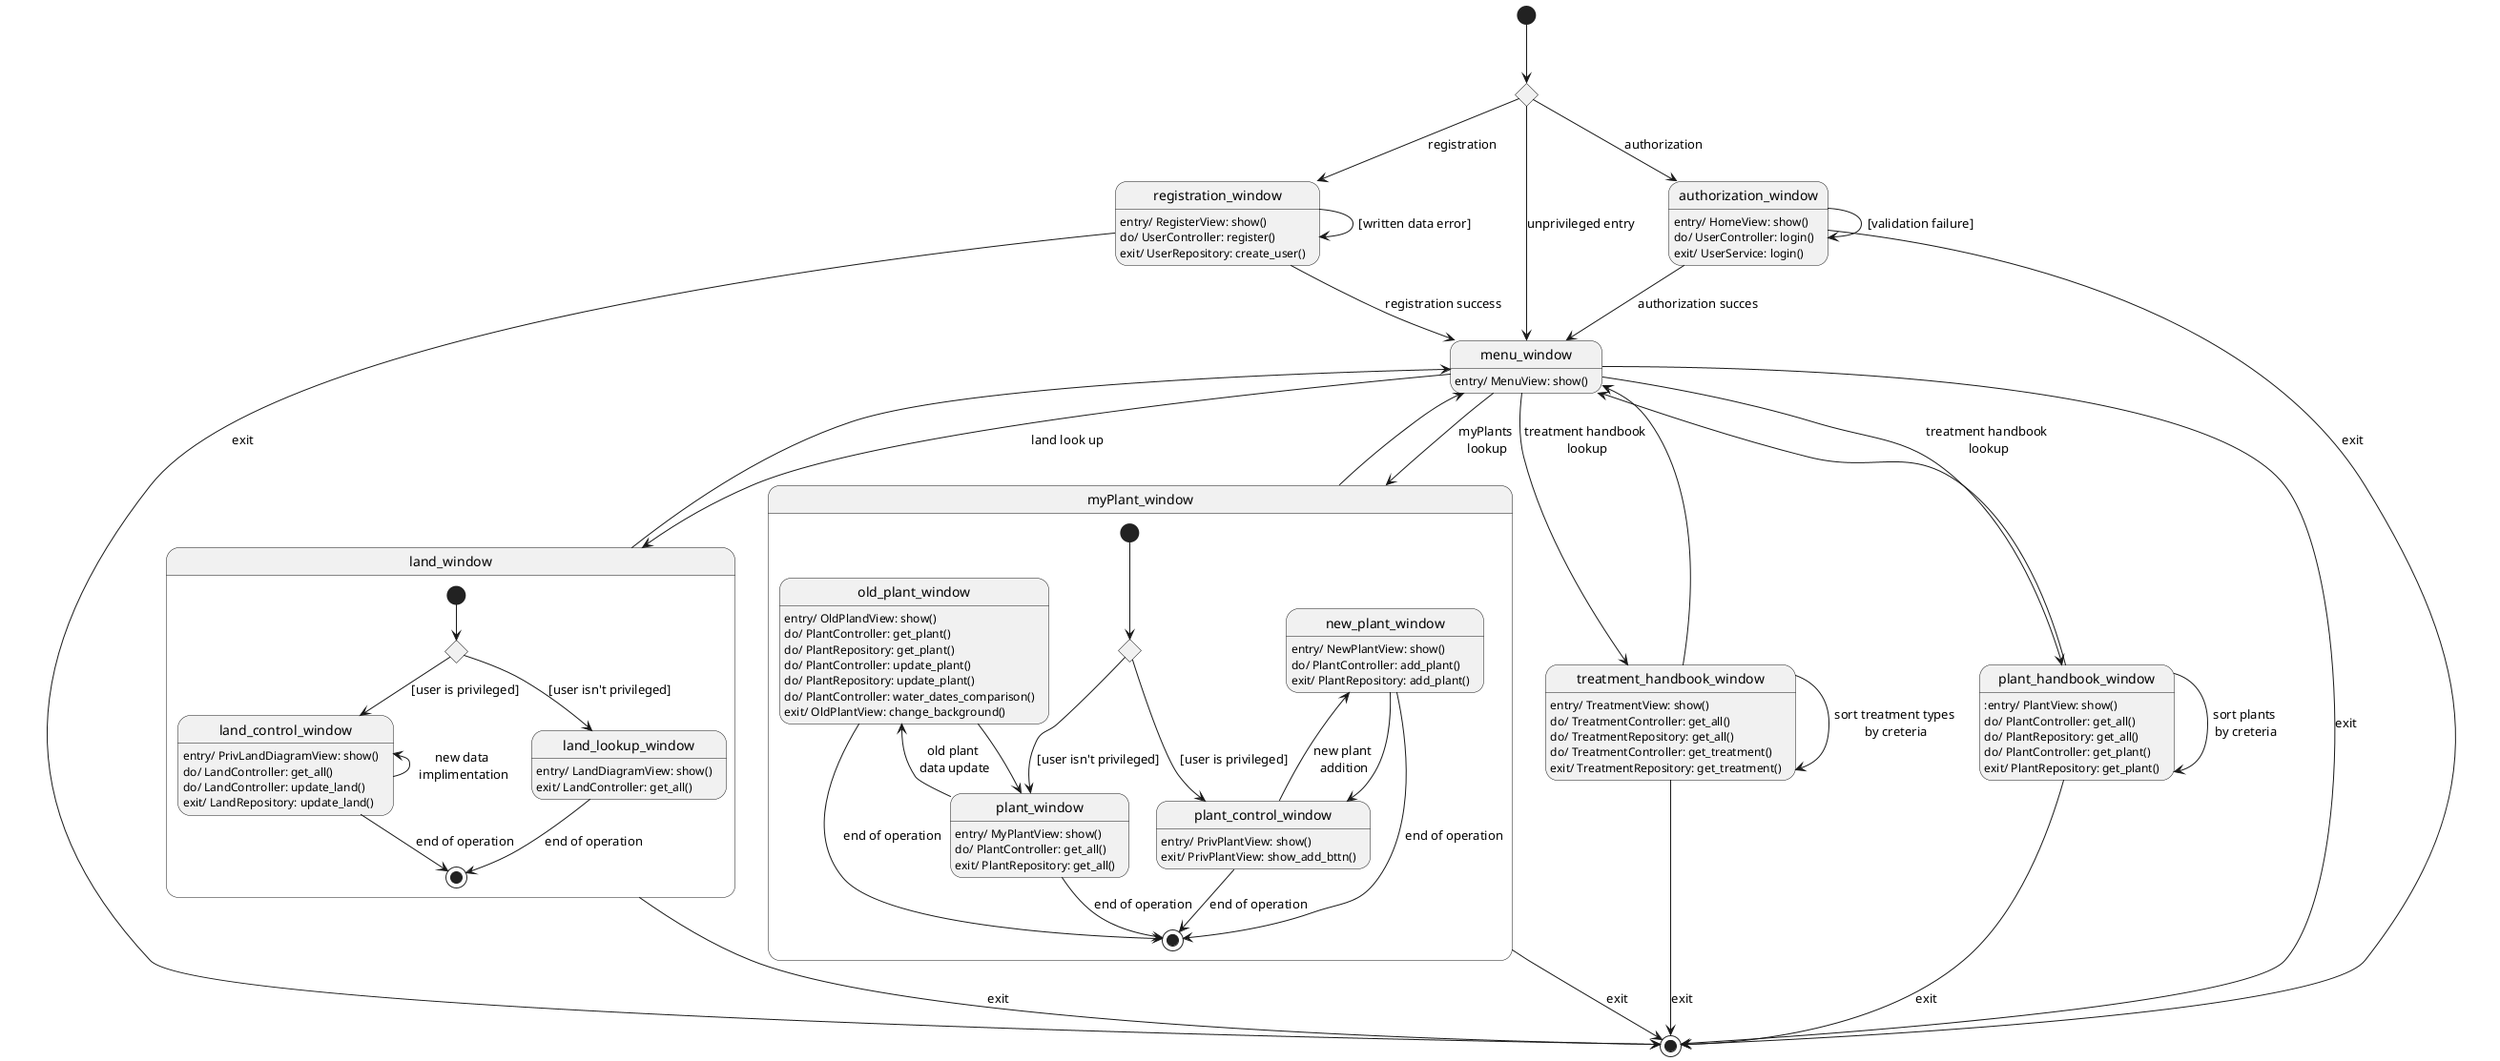 @startuml
state c <<choice>>
[*] --> c
c --> registration_window: registration
c --> authorization_window: authorization
c --> menu_window: unprivileged entry
authorization_window: entry/ HomeView: show()
authorization_window: do/ UserController: login()
authorization_window: exit/ UserService: login()
registration_window: entry/ RegisterView: show()
registration_window: do/ UserController: register()
registration_window: exit/ UserRepository: create_user()
registration_window --> registration_window: [written data error]
authorization_window --> authorization_window: [validation failure]
menu_window: entry/ MenuView: show()
registration_window --> menu_window: registration success 
authorization_window --> menu_window: authorization succes
authorization_window -->[*]: exit
registration_window -->[*]: exit
menu_window -->[*]: exit
treatment_handbook_window:entry/ TreatmentView: show()
treatment_handbook_window: do/ TreatmentController: get_all()
treatment_handbook_window: do/ TreatmentRepository: get_all()
treatment_handbook_window: do/ TreatmentController: get_treatment()
treatment_handbook_window: exit/ TreatmentRepository: get_treatment()
treatment_handbook_window --> treatment_handbook_window: sort treatment types \nby creteria
menu_window --> treatment_handbook_window: treatment handbook\n lookup
treatment_handbook_window --> menu_window
state land_window {
    state ch <<choice>>
    [*]--> ch
    ch --> land_lookup_window: [user isn't privileged]
    ch --> land_control_window: [user is privileged]
    land_control_window <-- land_control_window: new data\n implimentation
    land_control_window: entry/ PrivLandDiagramView: show()
    land_control_window:do/ LandController: get_all()
    land_control_window:do/ LandController: update_land()
    land_control_window:exit/ LandRepository: update_land()
    land_lookup_window: entry/ LandDiagramView: show()
    land_lookup_window: exit/ LandController: get_all()
    land_control_window --> [*]: end of operation
    land_lookup_window --> [*]: end of operation
}
menu_window --> land_window: land look up
land_window --> menu_window
state myPlant_window {
    state ct <<choice>>
    [*] --> ct
    ct --> plant_window: [user isn't privileged]
    ct --> plant_control_window: [user is privileged]
    old_plant_window <-- plant_window: old plant\n data update
    old_plant_window --> plant_window
    new_plant_window <-- plant_control_window: new plant\n addition
    new_plant_window --> plant_control_window
    plant_window --> [*]: end of operation
    plant_control_window --> [*]: end of operation
    old_plant_window --> [*]: end of operation
    new_plant_window --> [*]: end of operation
    old_plant_window: entry/ OldPlandView: show()
    old_plant_window: do/ PlantController: get_plant()
    old_plant_window: do/ PlantRepository: get_plant()
    old_plant_window: do/ PlantController: update_plant()
    old_plant_window: do/ PlantRepository: update_plant()
    old_plant_window: do/ PlantController: water_dates_comparison()
    old_plant_window: exit/ OldPlantView: change_background()
    plant_window: entry/ MyPlantView: show()
    plant_window: do/ PlantController: get_all()
    plant_window: exit/ PlantRepository: get_all()
    plant_control_window: entry/ PrivPlantView: show()
    plant_control_window: exit/ PrivPlantView: show_add_bttn()
    new_plant_window: entry/ NewPlantView: show()
    new_plant_window: do/ PlantController: add_plant()
    new_plant_window: exit/ PlantRepository: add_plant()

}
menu_window --> myPlant_window: myPlants\n lookup
myPlant_window --> menu_window
plant_handbook_window::entry/ PlantView: show()
plant_handbook_window: do/ PlantController: get_all()
plant_handbook_window: do/ PlantRepository: get_all()
plant_handbook_window: do/ PlantController: get_plant()
plant_handbook_window: exit/ PlantRepository: get_plant()
plant_handbook_window --> plant_handbook_window: sort plants \nby creteria
menu_window --> plant_handbook_window: treatment handbook\n lookup
plant_handbook_window --> menu_window
plant_handbook_window --> [*]: exit
treatment_handbook_window --> [*]: exit
myPlant_window --> [*]: exit
land_window --> [*]: exit
@enduml
